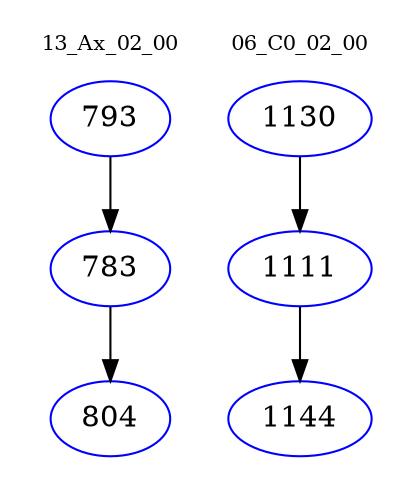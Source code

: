 digraph{
subgraph cluster_0 {
color = white
label = "13_Ax_02_00";
fontsize=10;
T0_793 [label="793", color="blue"]
T0_793 -> T0_783 [color="black"]
T0_783 [label="783", color="blue"]
T0_783 -> T0_804 [color="black"]
T0_804 [label="804", color="blue"]
}
subgraph cluster_1 {
color = white
label = "06_C0_02_00";
fontsize=10;
T1_1130 [label="1130", color="blue"]
T1_1130 -> T1_1111 [color="black"]
T1_1111 [label="1111", color="blue"]
T1_1111 -> T1_1144 [color="black"]
T1_1144 [label="1144", color="blue"]
}
}
